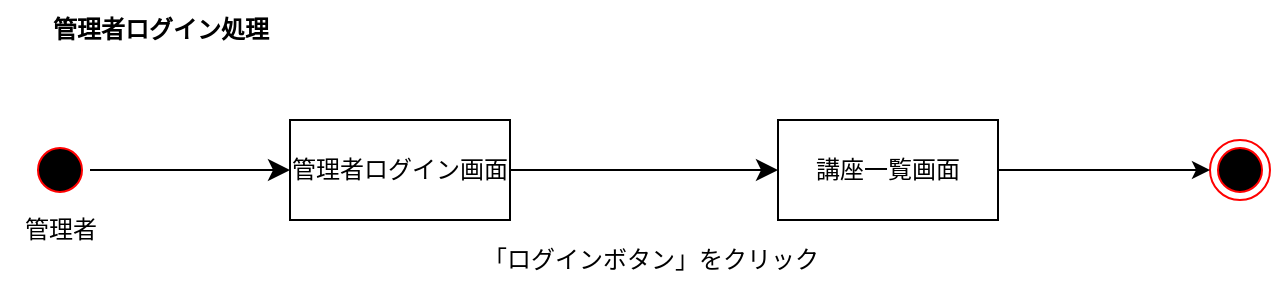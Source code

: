 <mxfile version="21.6.8" type="device">
  <diagram id="HaoGaei58hR-nXFDcQ6M" name="페이지-2">
    <mxGraphModel dx="996" dy="818" grid="1" gridSize="10" guides="1" tooltips="1" connect="1" arrows="1" fold="1" page="1" pageScale="1" pageWidth="827" pageHeight="1169" math="0" shadow="0">
      <root>
        <mxCell id="0" />
        <mxCell id="1" parent="0" />
        <mxCell id="LGveN0Y4pMuL-9q2TaGX-3" value="" style="ellipse;html=1;shape=startState;fillColor=#000000;strokeColor=#ff0000;" parent="1" vertex="1">
          <mxGeometry x="40" y="540" width="30" height="30" as="geometry" />
        </mxCell>
        <mxCell id="LGveN0Y4pMuL-9q2TaGX-5" value="" style="ellipse;html=1;shape=endState;fillColor=#000000;strokeColor=#ff0000;" parent="1" vertex="1">
          <mxGeometry x="630" y="540" width="30" height="30" as="geometry" />
        </mxCell>
        <mxCell id="LGveN0Y4pMuL-9q2TaGX-6" value="管理者" style="text;html=1;align=center;verticalAlign=middle;resizable=0;points=[];autosize=1;strokeColor=none;fillColor=none;" parent="1" vertex="1">
          <mxGeometry x="25" y="570" width="60" height="30" as="geometry" />
        </mxCell>
        <mxCell id="LGveN0Y4pMuL-9q2TaGX-7" value="管理者ログイン画面" style="html=1;whiteSpace=wrap;" parent="1" vertex="1">
          <mxGeometry x="170" y="530" width="110" height="50" as="geometry" />
        </mxCell>
        <mxCell id="LGveN0Y4pMuL-9q2TaGX-11" value="講座一覧画面" style="html=1;whiteSpace=wrap;" parent="1" vertex="1">
          <mxGeometry x="414" y="530" width="110" height="50" as="geometry" />
        </mxCell>
        <mxCell id="LGveN0Y4pMuL-9q2TaGX-12" value="" style="endArrow=classic;html=1;rounded=0;exitX=1;exitY=0.5;exitDx=0;exitDy=0;entryX=0;entryY=0.5;entryDx=0;entryDy=0;fontSize=12;" parent="1" source="LGveN0Y4pMuL-9q2TaGX-11" target="LGveN0Y4pMuL-9q2TaGX-5" edge="1">
          <mxGeometry width="50" height="50" relative="1" as="geometry">
            <mxPoint x="390" y="680" as="sourcePoint" />
            <mxPoint x="440" y="630" as="targetPoint" />
          </mxGeometry>
        </mxCell>
        <mxCell id="LGveN0Y4pMuL-9q2TaGX-14" value="管理者ログイン処理" style="text;html=1;align=center;verticalAlign=middle;resizable=0;points=[];autosize=1;strokeColor=none;fillColor=none;fontStyle=1" parent="1" vertex="1">
          <mxGeometry x="40" y="470" width="130" height="30" as="geometry" />
        </mxCell>
        <mxCell id="PkQ7VzmuK_kJZE05on1y-4" value="" style="endArrow=classic;html=1;rounded=0;fontSize=12;startSize=8;endSize=8;curved=1;exitX=1;exitY=0.5;exitDx=0;exitDy=0;entryX=0;entryY=0.5;entryDx=0;entryDy=0;" edge="1" parent="1" source="LGveN0Y4pMuL-9q2TaGX-3" target="LGveN0Y4pMuL-9q2TaGX-7">
          <mxGeometry width="50" height="50" relative="1" as="geometry">
            <mxPoint x="380" y="550" as="sourcePoint" />
            <mxPoint x="430" y="500" as="targetPoint" />
          </mxGeometry>
        </mxCell>
        <mxCell id="PkQ7VzmuK_kJZE05on1y-5" value="" style="endArrow=classic;html=1;rounded=0;fontSize=12;startSize=8;endSize=8;curved=1;exitX=1;exitY=0.5;exitDx=0;exitDy=0;entryX=0;entryY=0.5;entryDx=0;entryDy=0;" edge="1" parent="1" source="LGveN0Y4pMuL-9q2TaGX-7" target="LGveN0Y4pMuL-9q2TaGX-11">
          <mxGeometry width="50" height="50" relative="1" as="geometry">
            <mxPoint x="80" y="565" as="sourcePoint" />
            <mxPoint x="180" y="565" as="targetPoint" />
          </mxGeometry>
        </mxCell>
        <mxCell id="PkQ7VzmuK_kJZE05on1y-6" value="「ログインボタン」をクリック" style="text;html=1;align=center;verticalAlign=middle;resizable=0;points=[];autosize=1;strokeColor=none;fillColor=none;" vertex="1" parent="1">
          <mxGeometry x="260" y="585" width="180" height="30" as="geometry" />
        </mxCell>
      </root>
    </mxGraphModel>
  </diagram>
</mxfile>
